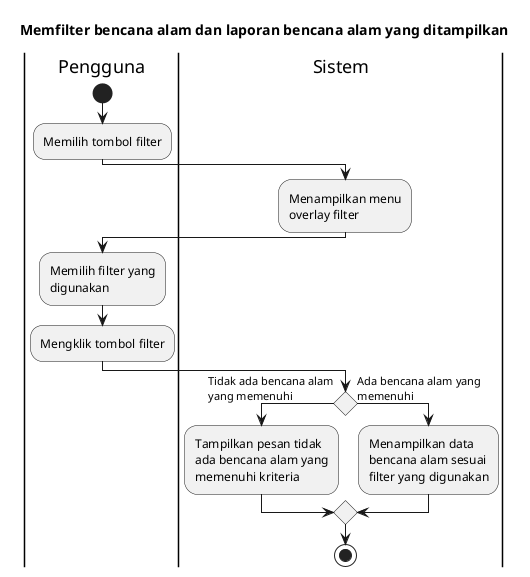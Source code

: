 @startuml UC-MAP-004 - Memfilter bencana alam dan laporan bencana alam yang ditampilkan
skinparam wrapWidth 140

title Memfilter bencana alam dan laporan bencana alam yang ditampilkan

|Pengguna|
start
:Memilih tombol filter;

|Sistem|
:Menampilkan menu overlay filter;

|Pengguna|
:Memilih filter yang digunakan;
:Mengklik tombol filter;

|Sistem|
if () then (Tidak ada bencana alam yang memenuhi)
  :Tampilkan pesan tidak ada bencana alam yang memenuhi kriteria;
else (Ada bencana alam yang memenuhi)
  :Menampilkan data bencana alam sesuai filter yang digunakan;
endif

stop

@enduml